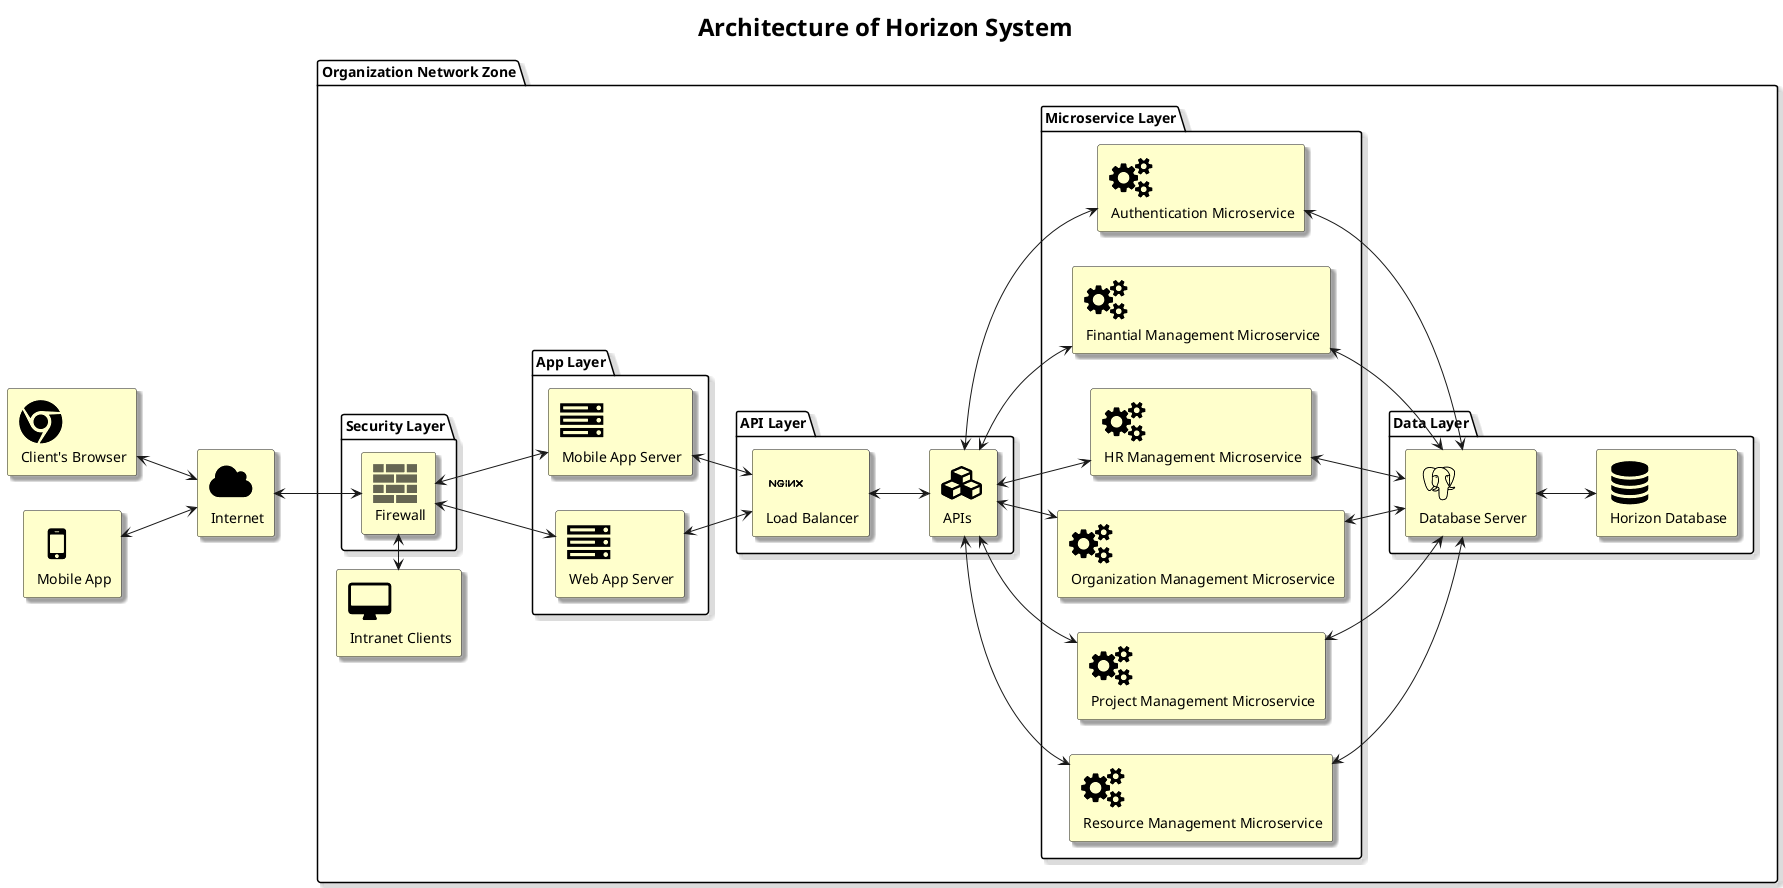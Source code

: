 @startuml
skinparam Shadowing True
skinparam TitleFontSize 24pt

left to right direction

!include <tupadr3/common>
!include <tupadr3/font-awesome/desktop>
!include <tupadr3/font-awesome/server>
!include <tupadr3/font-awesome/database>
!include <tupadr3/font-awesome/users>
!include <tupadr3/font-awesome/mobile>
!include <tupadr3/font-awesome/bank>
!include <tupadr3/font-awesome/cloud>
!include <tupadr3/font-awesome/chrome>
!include <tupadr3/font-awesome/cubes>
!include <tupadr3/font-awesome/cogs>
!include <tupadr3/devicons/postgresql>
!include <tupadr3/devicons/nginx>
!include <office/Concepts/firewall_orange>

title Architecture of Horizon System

package "Organization Network Zone" as HorizonSystem{
    package "Microservice Layer" as microserviceLayer{
        FA_COGS(authMicroservice, "Authentication Microservice") #BUSINESS
        FA_COGS(financialMicroservice, "Finantial Management Microservice") #BUSINESS
        FA_COGS(hrMicroservice, "HR Management Microservice") #BUSINESS
        FA_COGS(organizationMicroservice, "Organization Management Microservice") #BUSINESS
        FA_COGS(projectMicroservice, "Project Management Microservice") #BUSINESS
        FA_COGS(resourceMicroservice, "Resource Management Microservice") #BUSINESS
    }
    package "API Layer" as apiLayer{
        DEV_NGINX(webServer1, "Load Balancer") #BUSINESS
        FA_CUBES(apis, "APIs") #BUSINESS
    }
    package "App Layer" as appLayer{
        FA_SERVER(mobileAppServer, "Mobile App Server") #BUSINESS
        FA_SERVER(webAppServer, "Web App Server") #BUSINESS
    }
    package "Security Layer" as securityLayer{
        OFF_FIREWALL_ORANGE(firewall,"Firewall") #BUSINESS
    }
    package "Data Layer" as dataLayer{
        DEV_POSTGRESQL(databaseServer, "Database Server") #BUSINESS
        FA_DATABASE(database, "Horizon Database") #BUSINESS
    }
    
    FA_DESKTOP(userStation, "Intranet Clients") #BUSINESS
}

FA_CLOUD(internet, "Internet") #BUSINESS
FA_CHROME(client, "Client's Browser") #BUSINESS
FA_MOBILE(mobileApp, "Mobile App") #BUSINESS

client <--> internet
mobileApp <--> internet
internet <--> firewall
firewall <--> mobileAppServer
firewall <--> webAppServer
databaseServer <--> database
webServer1 <--> apis
apis <--> authMicroservice
apis <--> financialMicroservice
apis <--> hrMicroservice
apis <--> organizationMicroservice
apis <--> projectMicroservice
apis <--> resourceMicroservice
authMicroservice <--> databaseServer
financialMicroservice <--> databaseServer
hrMicroservice <--> databaseServer
organizationMicroservice <--> databaseServer
projectMicroservice <--> databaseServer
resourceMicroservice <--> databaseServer
mobileAppServer <--> webServer1
webAppServer <--> webServer1
userStation <-> firewall
@enduml